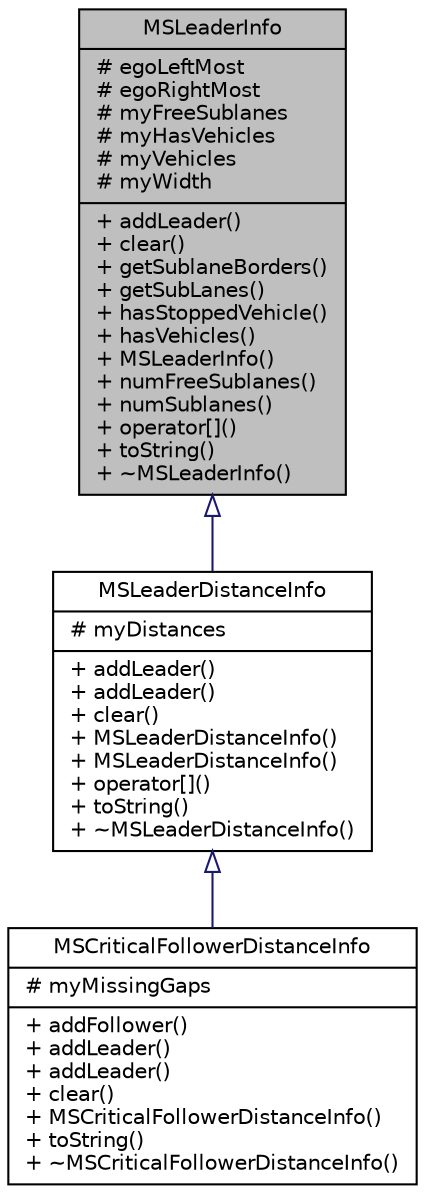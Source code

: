 digraph "MSLeaderInfo"
{
  edge [fontname="Helvetica",fontsize="10",labelfontname="Helvetica",labelfontsize="10"];
  node [fontname="Helvetica",fontsize="10",shape=record];
  Node0 [label="{MSLeaderInfo\n|# egoLeftMost\l# egoRightMost\l# myFreeSublanes\l# myHasVehicles\l# myVehicles\l# myWidth\l|+ addLeader()\l+ clear()\l+ getSublaneBorders()\l+ getSubLanes()\l+ hasStoppedVehicle()\l+ hasVehicles()\l+ MSLeaderInfo()\l+ numFreeSublanes()\l+ numSublanes()\l+ operator[]()\l+ toString()\l+ ~MSLeaderInfo()\l}",height=0.2,width=0.4,color="black", fillcolor="grey75", style="filled", fontcolor="black"];
  Node0 -> Node1 [dir="back",color="midnightblue",fontsize="10",style="solid",arrowtail="onormal",fontname="Helvetica"];
  Node1 [label="{MSLeaderDistanceInfo\n|# myDistances\l|+ addLeader()\l+ addLeader()\l+ clear()\l+ MSLeaderDistanceInfo()\l+ MSLeaderDistanceInfo()\l+ operator[]()\l+ toString()\l+ ~MSLeaderDistanceInfo()\l}",height=0.2,width=0.4,color="black", fillcolor="white", style="filled",URL="$d4/d7b/class_m_s_leader_distance_info.html",tooltip="saves leader/follower vehicles and their distances relative to an ego vehicle "];
  Node1 -> Node2 [dir="back",color="midnightblue",fontsize="10",style="solid",arrowtail="onormal",fontname="Helvetica"];
  Node2 [label="{MSCriticalFollowerDistanceInfo\n|# myMissingGaps\l|+ addFollower()\l+ addLeader()\l+ addLeader()\l+ clear()\l+ MSCriticalFollowerDistanceInfo()\l+ toString()\l+ ~MSCriticalFollowerDistanceInfo()\l}",height=0.2,width=0.4,color="black", fillcolor="white", style="filled",URL="$df/d87/class_m_s_critical_follower_distance_info.html"];
}
